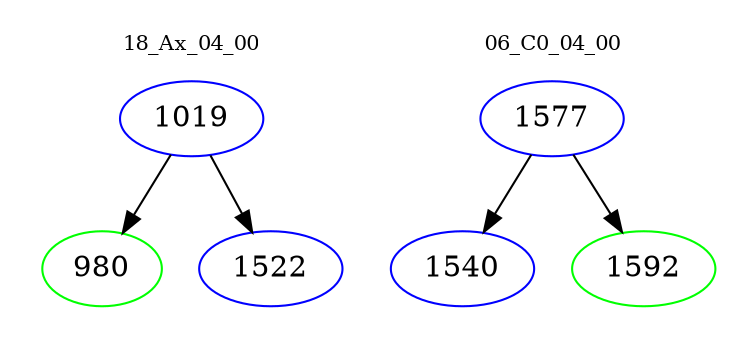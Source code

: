 digraph{
subgraph cluster_0 {
color = white
label = "18_Ax_04_00";
fontsize=10;
T0_1019 [label="1019", color="blue"]
T0_1019 -> T0_980 [color="black"]
T0_980 [label="980", color="green"]
T0_1019 -> T0_1522 [color="black"]
T0_1522 [label="1522", color="blue"]
}
subgraph cluster_1 {
color = white
label = "06_C0_04_00";
fontsize=10;
T1_1577 [label="1577", color="blue"]
T1_1577 -> T1_1540 [color="black"]
T1_1540 [label="1540", color="blue"]
T1_1577 -> T1_1592 [color="black"]
T1_1592 [label="1592", color="green"]
}
}
